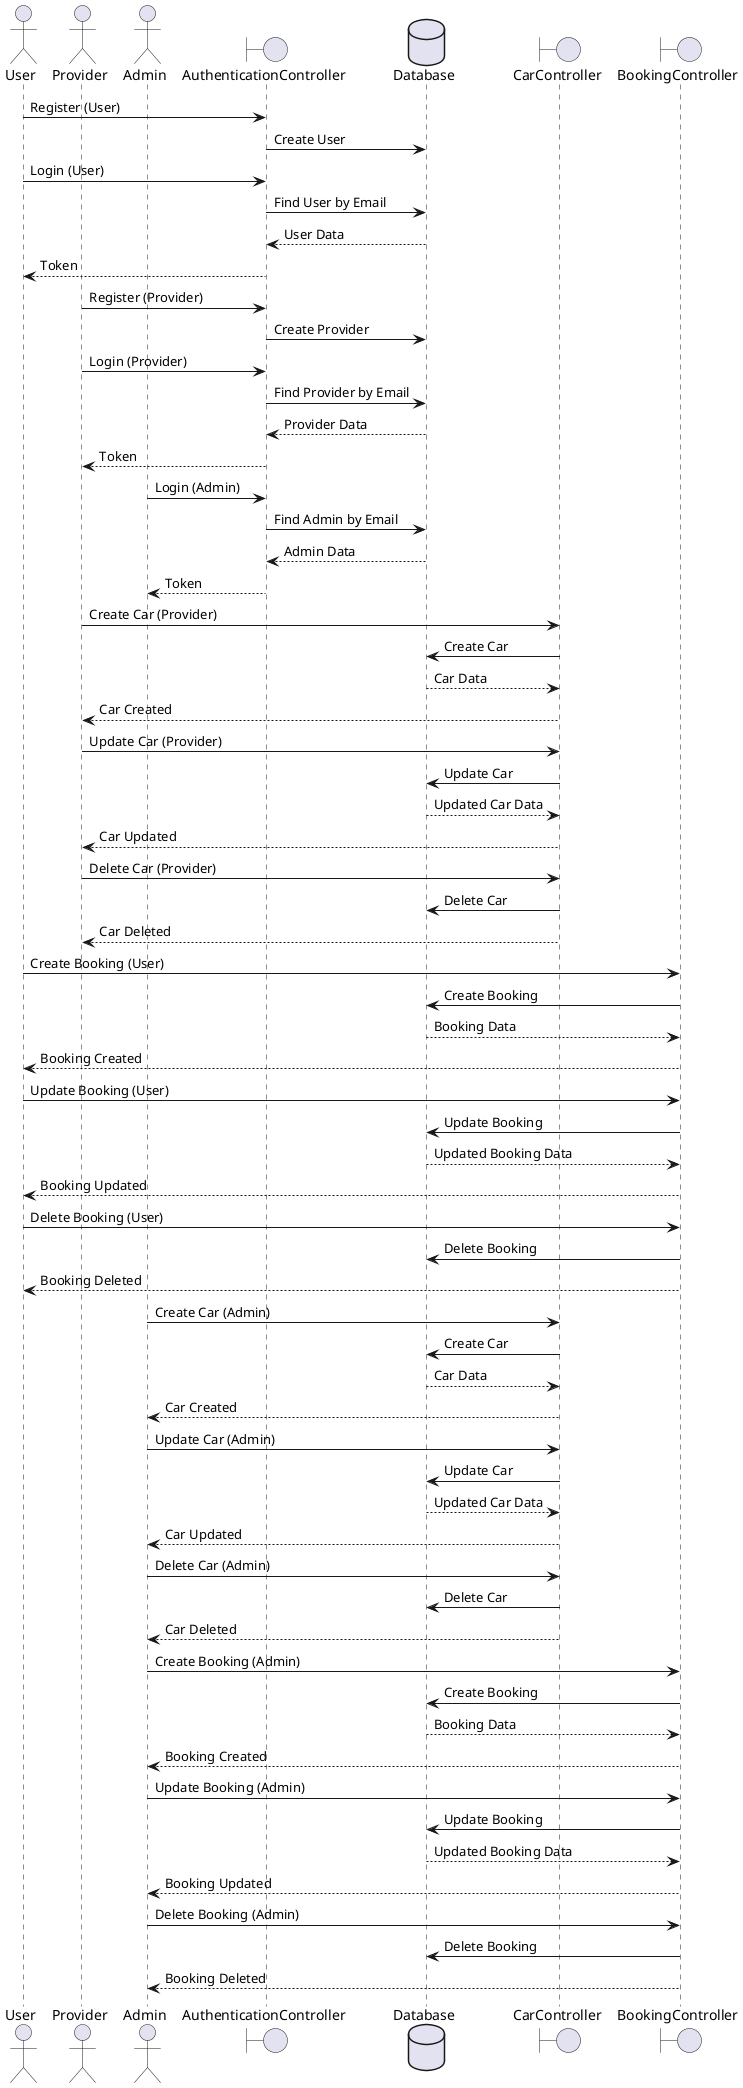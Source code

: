 @startuml

actor User
actor Provider
actor Admin
boundary AuthenticationController
database Database
boundary CarController
boundary BookingController

User -> AuthenticationController: Register (User)
AuthenticationController -> Database: Create User

User -> AuthenticationController: Login (User)
AuthenticationController -> Database: Find User by Email
Database --> AuthenticationController: User Data
AuthenticationController --> User: Token

Provider -> AuthenticationController: Register (Provider)
AuthenticationController -> Database: Create Provider

Provider -> AuthenticationController: Login (Provider)
AuthenticationController -> Database: Find Provider by Email
Database --> AuthenticationController: Provider Data
AuthenticationController --> Provider: Token

Admin -> AuthenticationController: Login (Admin)
AuthenticationController -> Database: Find Admin by Email
Database --> AuthenticationController: Admin Data
AuthenticationController --> Admin: Token

Provider -> CarController: Create Car (Provider)
CarController -> Database: Create Car
Database --> CarController: Car Data
CarController --> Provider: Car Created

Provider -> CarController: Update Car (Provider)
CarController -> Database: Update Car
Database --> CarController: Updated Car Data
CarController --> Provider: Car Updated

Provider -> CarController: Delete Car (Provider)
CarController -> Database: Delete Car
CarController --> Provider: Car Deleted

User -> BookingController: Create Booking (User)
BookingController -> Database: Create Booking
Database --> BookingController: Booking Data
BookingController --> User: Booking Created

User -> BookingController: Update Booking (User)
BookingController -> Database: Update Booking
Database --> BookingController: Updated Booking Data
BookingController --> User: Booking Updated

User -> BookingController: Delete Booking (User)
BookingController -> Database: Delete Booking
BookingController --> User: Booking Deleted

Admin -> CarController: Create Car (Admin)
CarController -> Database: Create Car
Database --> CarController: Car Data
CarController --> Admin: Car Created

Admin -> CarController: Update Car (Admin)
CarController -> Database: Update Car
Database --> CarController: Updated Car Data
CarController --> Admin: Car Updated

Admin -> CarController: Delete Car (Admin)
CarController -> Database: Delete Car
CarController --> Admin: Car Deleted

Admin -> BookingController: Create Booking (Admin)
BookingController -> Database: Create Booking
Database --> BookingController: Booking Data
BookingController --> Admin: Booking Created

Admin -> BookingController: Update Booking (Admin)
BookingController -> Database: Update Booking
Database --> BookingController: Updated Booking Data
BookingController --> Admin: Booking Updated

Admin -> BookingController: Delete Booking (Admin)
BookingController -> Database: Delete Booking
BookingController --> Admin: Booking Deleted

@enduml
